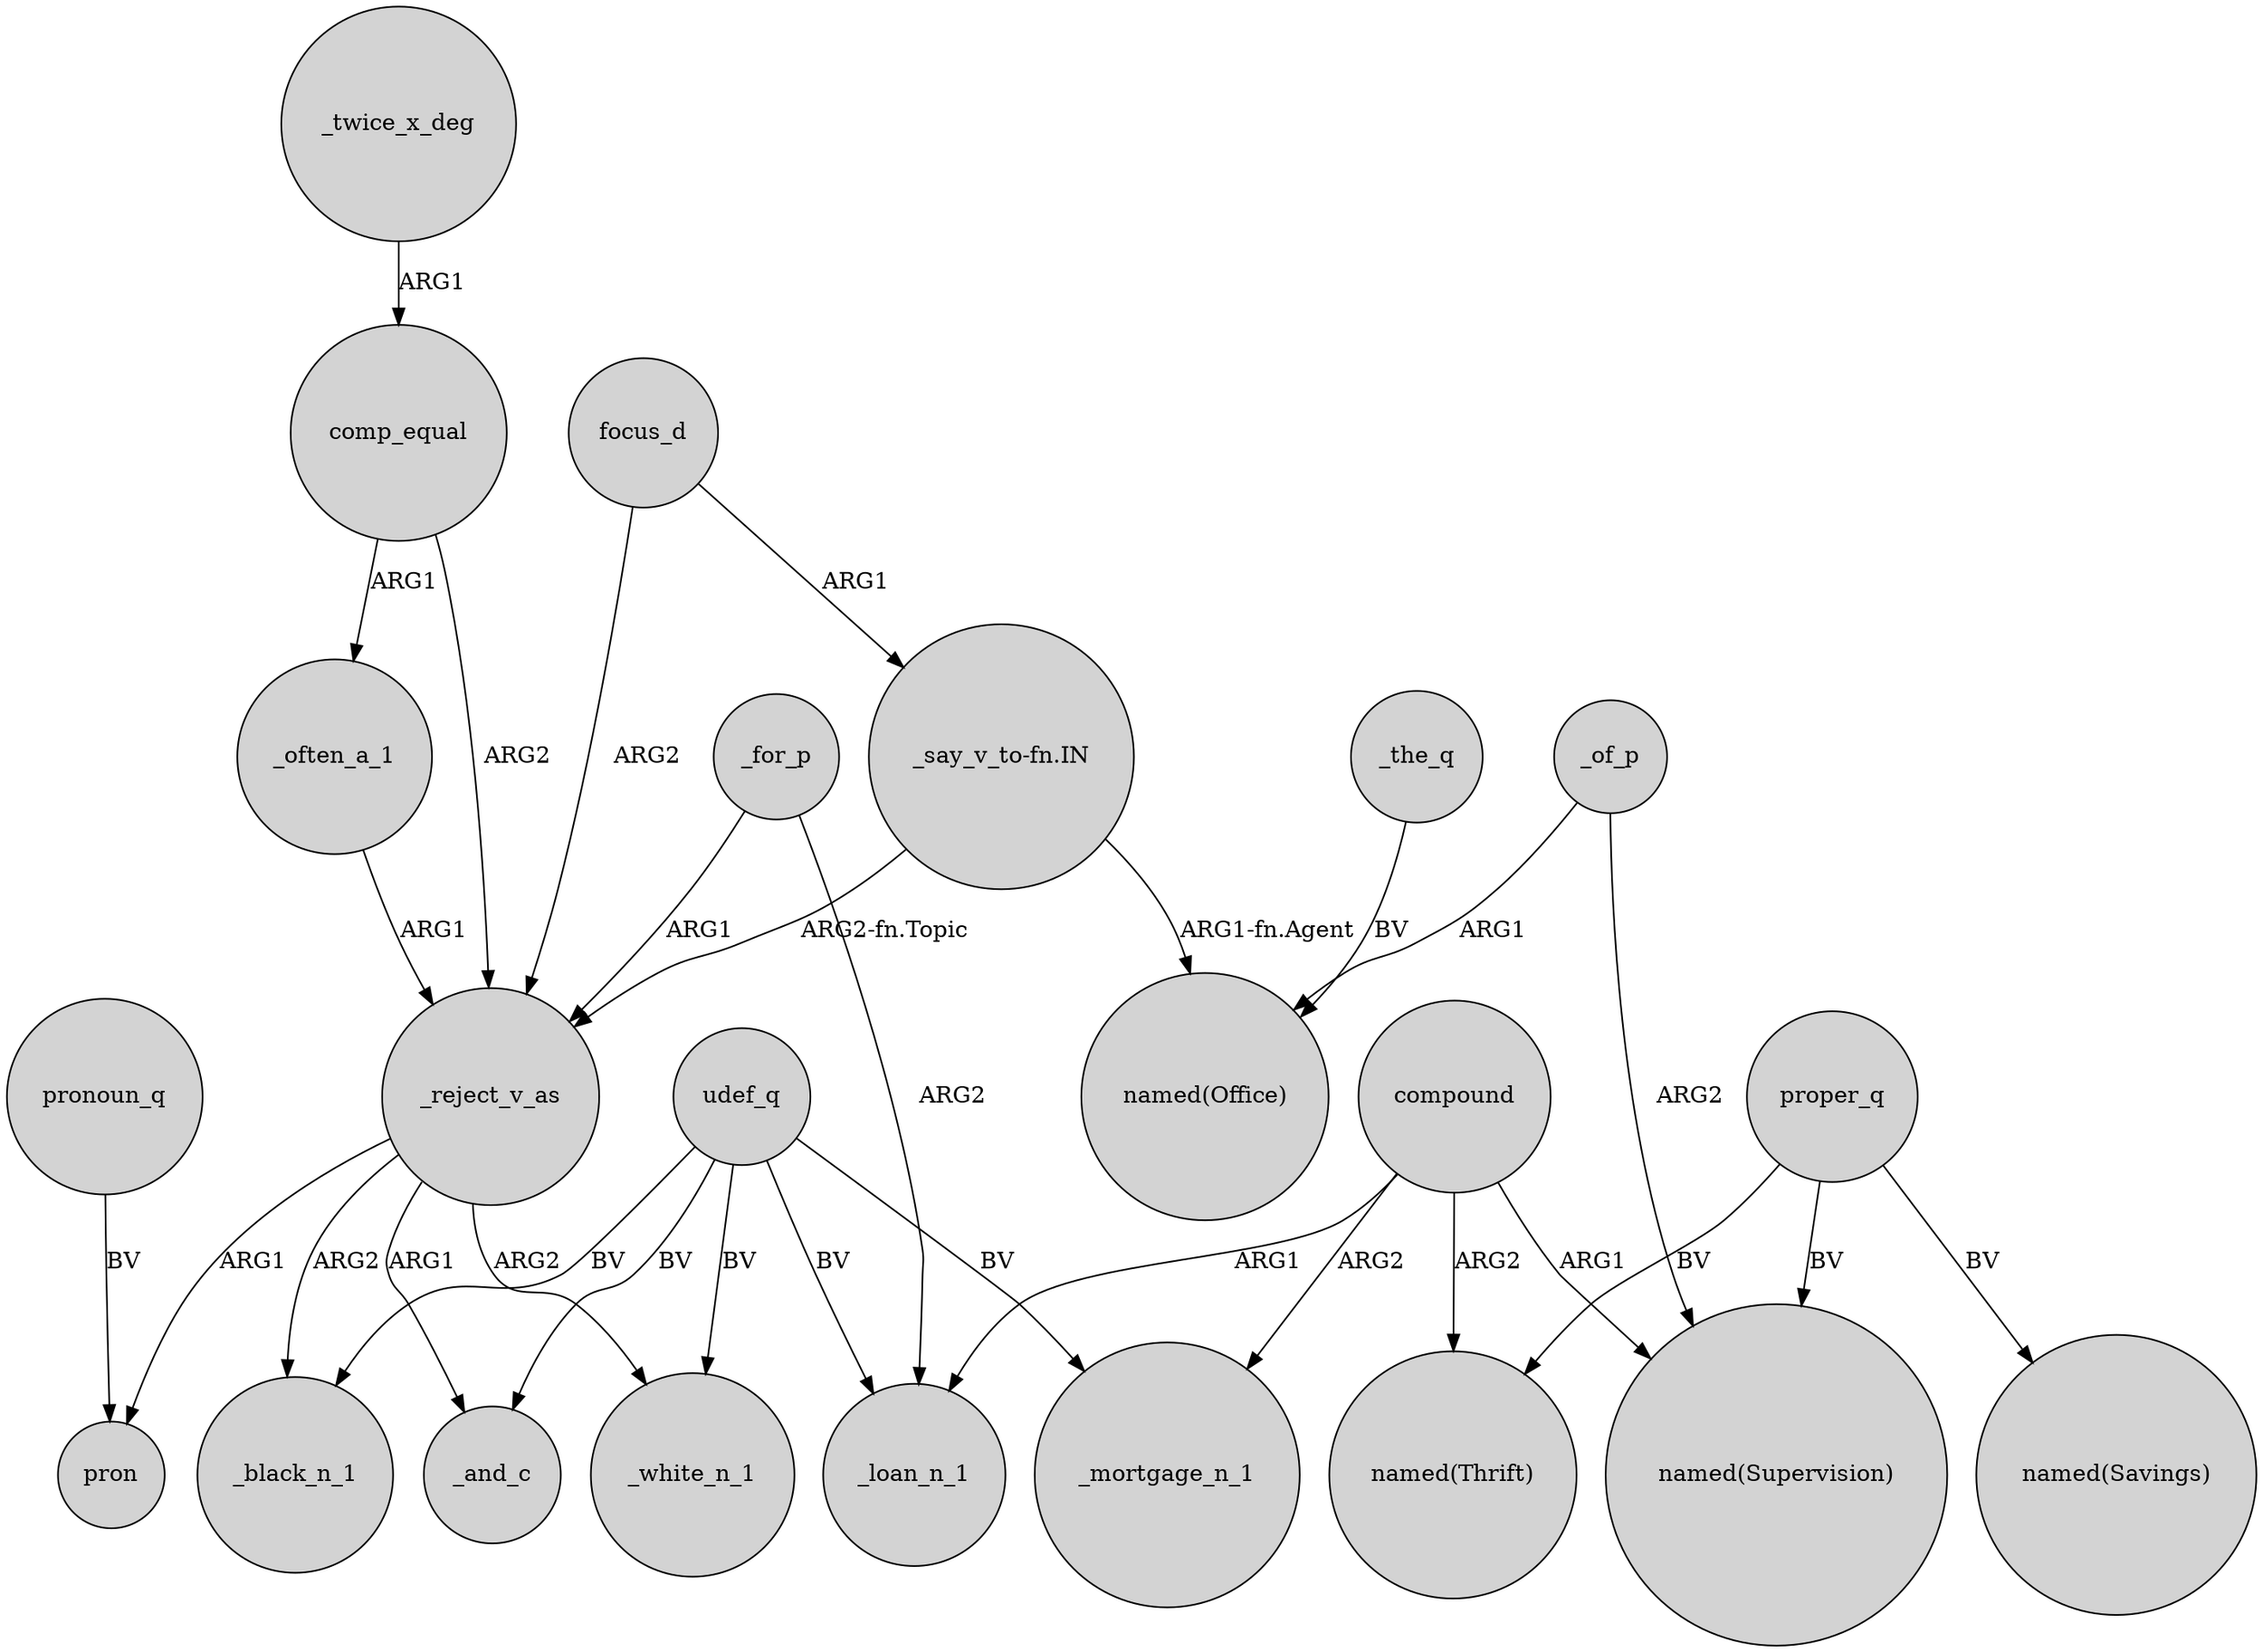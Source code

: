 digraph {
	node [shape=circle style=filled]
	udef_q -> _mortgage_n_1 [label=BV]
	comp_equal -> _often_a_1 [label=ARG1]
	_of_p -> "named(Supervision)" [label=ARG2]
	compound -> _mortgage_n_1 [label=ARG2]
	udef_q -> _white_n_1 [label=BV]
	compound -> "named(Thrift)" [label=ARG2]
	_reject_v_as -> _black_n_1 [label=ARG2]
	proper_q -> "named(Supervision)" [label=BV]
	_often_a_1 -> _reject_v_as [label=ARG1]
	_reject_v_as -> _white_n_1 [label=ARG2]
	comp_equal -> _reject_v_as [label=ARG2]
	_the_q -> "named(Office)" [label=BV]
	pronoun_q -> pron [label=BV]
	compound -> "named(Supervision)" [label=ARG1]
	_reject_v_as -> pron [label=ARG1]
	udef_q -> _black_n_1 [label=BV]
	_twice_x_deg -> comp_equal [label=ARG1]
	_of_p -> "named(Office)" [label=ARG1]
	_for_p -> _reject_v_as [label=ARG1]
	compound -> _loan_n_1 [label=ARG1]
	_for_p -> _loan_n_1 [label=ARG2]
	"_say_v_to-fn.IN" -> _reject_v_as [label="ARG2-fn.Topic"]
	proper_q -> "named(Savings)" [label=BV]
	proper_q -> "named(Thrift)" [label=BV]
	"_say_v_to-fn.IN" -> "named(Office)" [label="ARG1-fn.Agent"]
	_reject_v_as -> _and_c [label=ARG1]
	udef_q -> _and_c [label=BV]
	focus_d -> _reject_v_as [label=ARG2]
	udef_q -> _loan_n_1 [label=BV]
	focus_d -> "_say_v_to-fn.IN" [label=ARG1]
}
